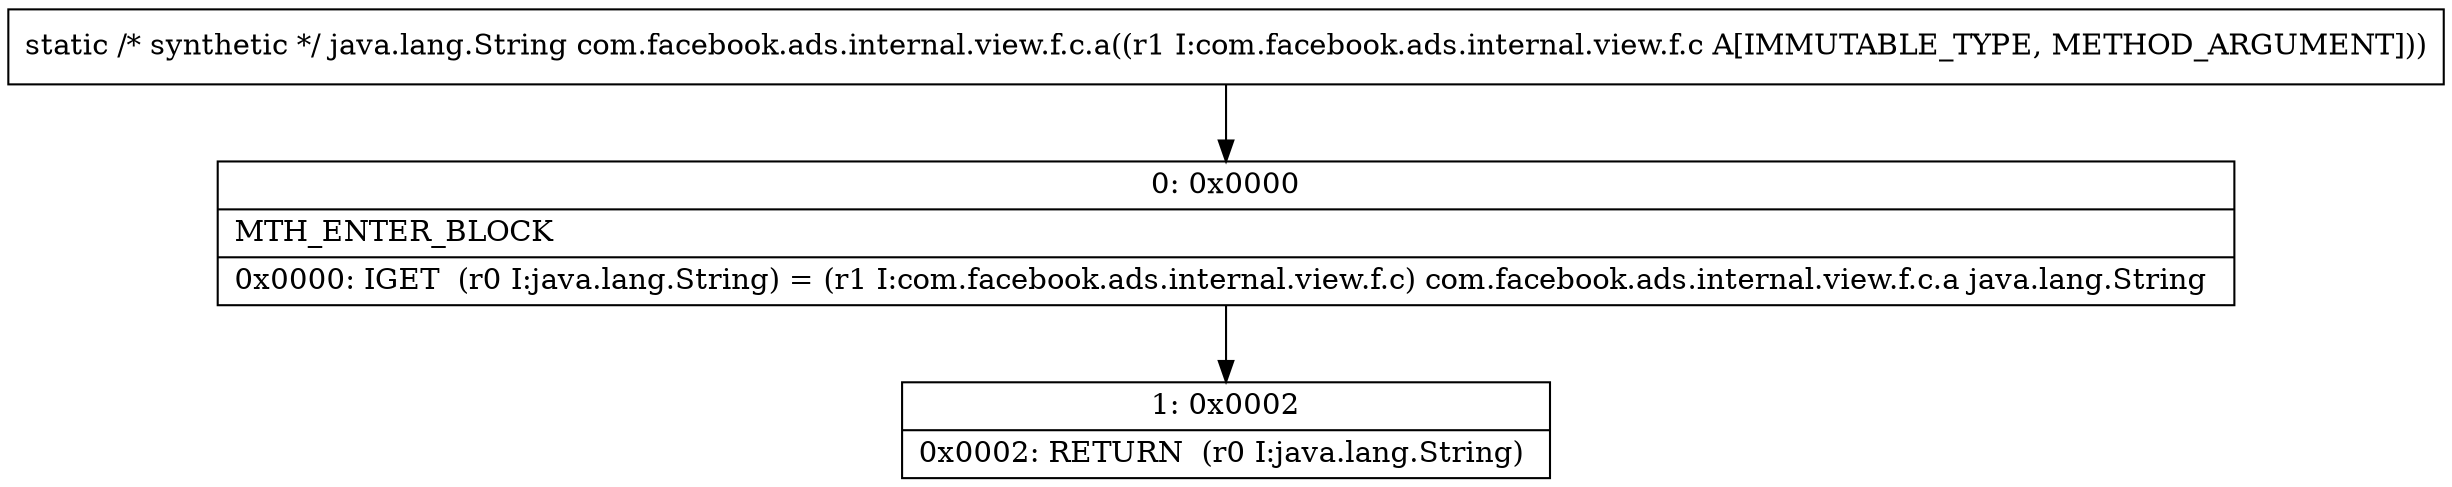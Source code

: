 digraph "CFG forcom.facebook.ads.internal.view.f.c.a(Lcom\/facebook\/ads\/internal\/view\/f\/c;)Ljava\/lang\/String;" {
Node_0 [shape=record,label="{0\:\ 0x0000|MTH_ENTER_BLOCK\l|0x0000: IGET  (r0 I:java.lang.String) = (r1 I:com.facebook.ads.internal.view.f.c) com.facebook.ads.internal.view.f.c.a java.lang.String \l}"];
Node_1 [shape=record,label="{1\:\ 0x0002|0x0002: RETURN  (r0 I:java.lang.String) \l}"];
MethodNode[shape=record,label="{static \/* synthetic *\/ java.lang.String com.facebook.ads.internal.view.f.c.a((r1 I:com.facebook.ads.internal.view.f.c A[IMMUTABLE_TYPE, METHOD_ARGUMENT])) }"];
MethodNode -> Node_0;
Node_0 -> Node_1;
}

